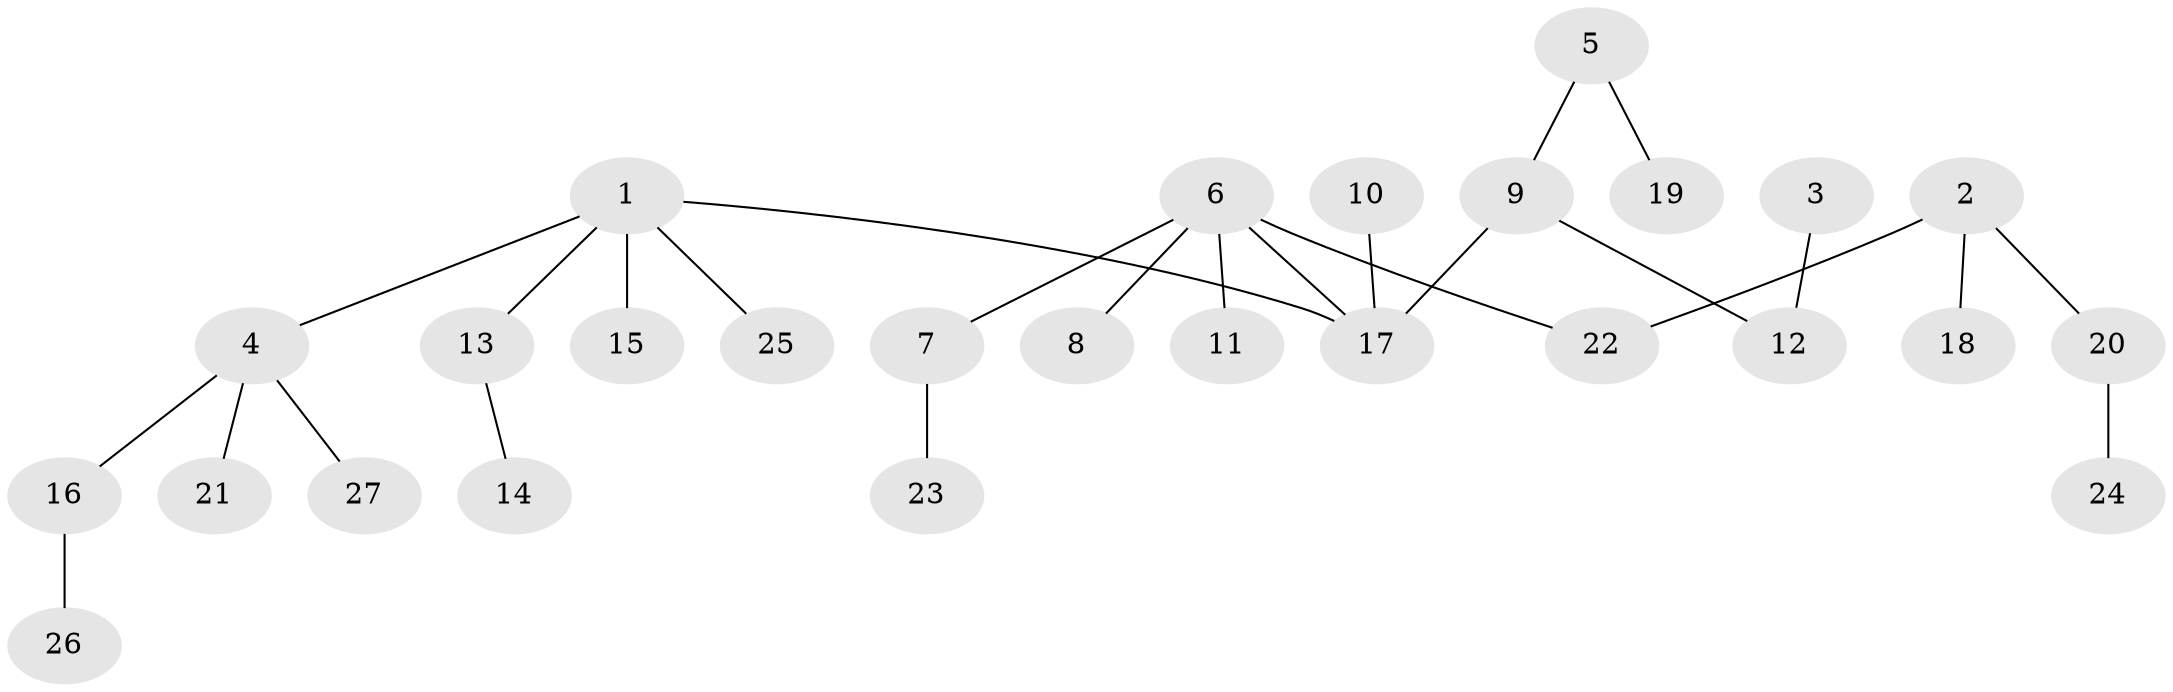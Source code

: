 // original degree distribution, {5: 0.06060606060606061, 2: 0.2878787878787879, 4: 0.045454545454545456, 1: 0.45454545454545453, 3: 0.15151515151515152}
// Generated by graph-tools (version 1.1) at 2025/37/03/04/25 23:37:21]
// undirected, 27 vertices, 26 edges
graph export_dot {
  node [color=gray90,style=filled];
  1;
  2;
  3;
  4;
  5;
  6;
  7;
  8;
  9;
  10;
  11;
  12;
  13;
  14;
  15;
  16;
  17;
  18;
  19;
  20;
  21;
  22;
  23;
  24;
  25;
  26;
  27;
  1 -- 4 [weight=1.0];
  1 -- 13 [weight=1.0];
  1 -- 15 [weight=1.0];
  1 -- 17 [weight=1.0];
  1 -- 25 [weight=1.0];
  2 -- 18 [weight=1.0];
  2 -- 20 [weight=1.0];
  2 -- 22 [weight=1.0];
  3 -- 12 [weight=1.0];
  4 -- 16 [weight=1.0];
  4 -- 21 [weight=1.0];
  4 -- 27 [weight=1.0];
  5 -- 9 [weight=1.0];
  5 -- 19 [weight=1.0];
  6 -- 7 [weight=1.0];
  6 -- 8 [weight=1.0];
  6 -- 11 [weight=1.0];
  6 -- 17 [weight=1.0];
  6 -- 22 [weight=1.0];
  7 -- 23 [weight=1.0];
  9 -- 12 [weight=1.0];
  9 -- 17 [weight=1.0];
  10 -- 17 [weight=1.0];
  13 -- 14 [weight=1.0];
  16 -- 26 [weight=1.0];
  20 -- 24 [weight=1.0];
}
